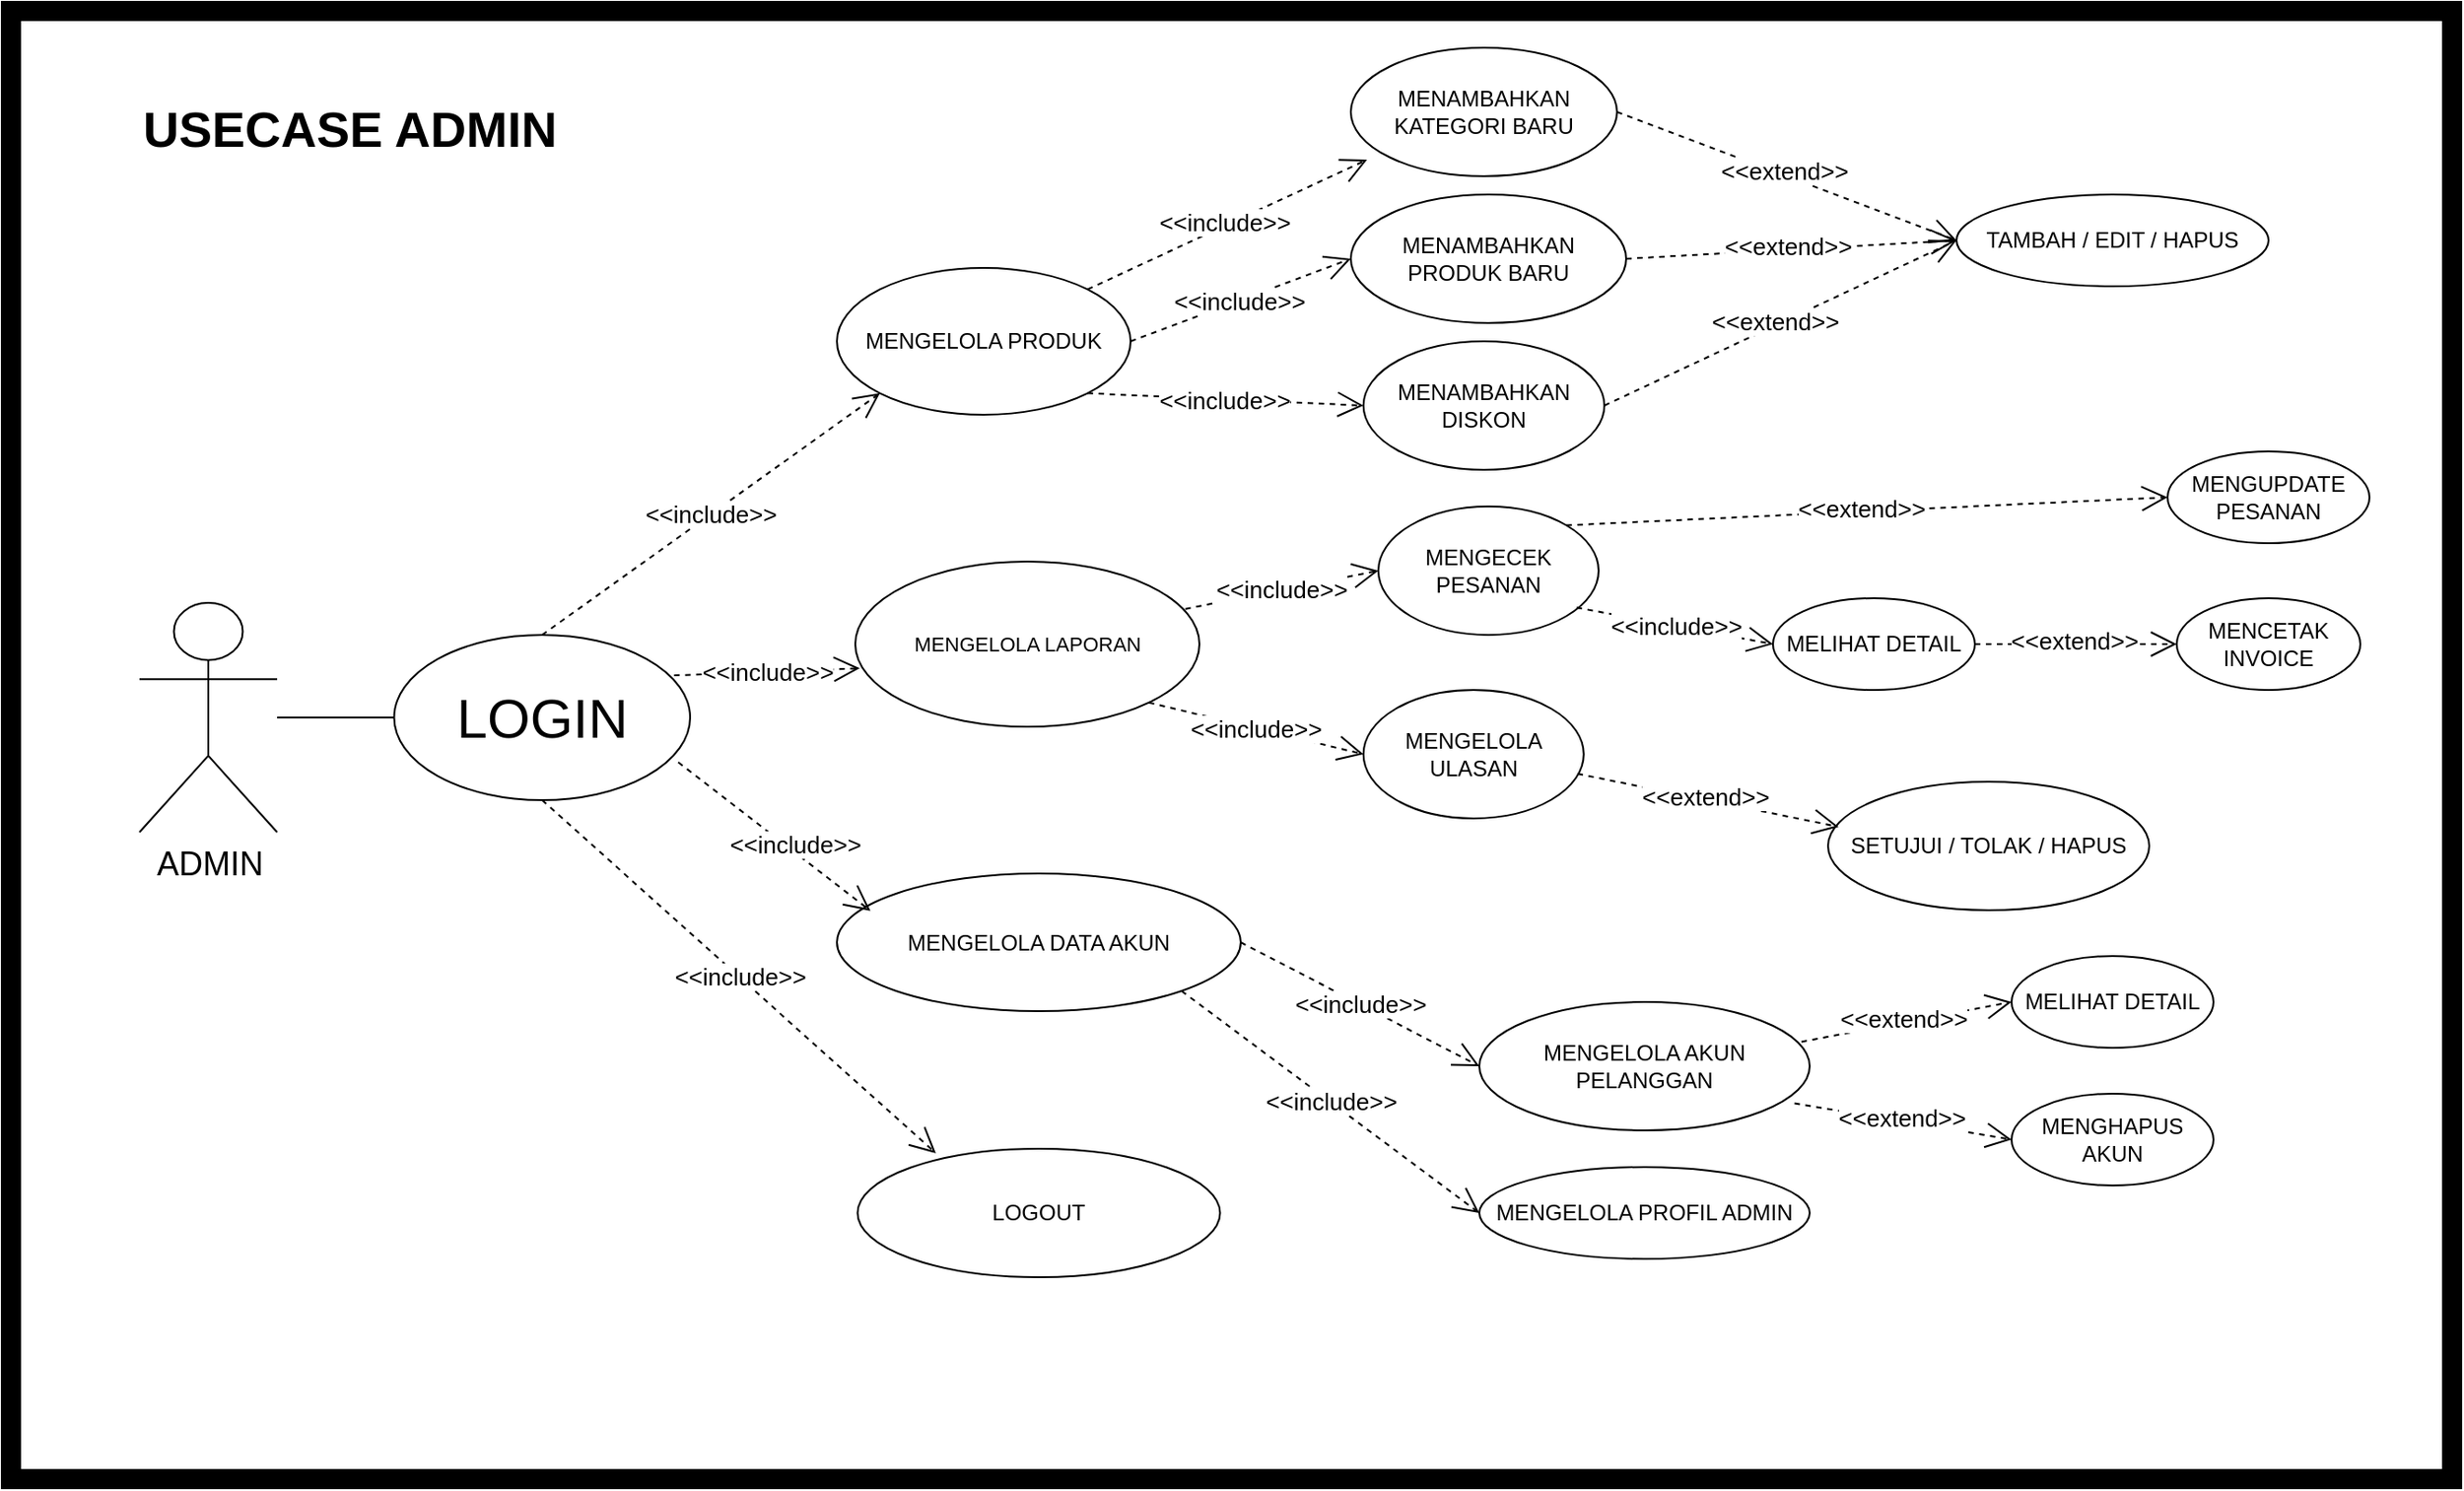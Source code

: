<mxfile version="28.0.4">
  <diagram name="Page-1" id="vsjgLQwmqed2psNZYAjL">
    <mxGraphModel dx="2525" dy="1013" grid="1" gridSize="10" guides="1" tooltips="1" connect="1" arrows="1" fold="1" page="1" pageScale="1" pageWidth="850" pageHeight="1100" math="0" shadow="0">
      <root>
        <mxCell id="0" />
        <mxCell id="1" parent="0" />
        <mxCell id="lJtKsZQsu0vlG41G_ERD-55" value="" style="rounded=0;whiteSpace=wrap;html=1;strokeWidth=11;movable=1;resizable=1;rotatable=1;deletable=1;editable=1;locked=0;connectable=1;" vertex="1" parent="1">
          <mxGeometry x="-560" y="10" width="1330" height="800" as="geometry" />
        </mxCell>
        <mxCell id="q2qVyUIZ0IaHbk6gNvJJ-5" value="MENGELOLA PRODUK" style="ellipse;whiteSpace=wrap;html=1;" parent="1" vertex="1">
          <mxGeometry x="-110" y="150" width="160" height="80" as="geometry" />
        </mxCell>
        <mxCell id="q2qVyUIZ0IaHbk6gNvJJ-7" value="MENAMBAHKAN KATEGORI BARU" style="ellipse;whiteSpace=wrap;html=1;" parent="1" vertex="1">
          <mxGeometry x="170" y="30" width="145" height="70" as="geometry" />
        </mxCell>
        <mxCell id="JiwREditaWVhdC1sXxD9-1" value="&lt;span style=&quot;font-size: 11px;&quot;&gt;MENGELOLA LAPORAN&lt;/span&gt;" style="ellipse;whiteSpace=wrap;html=1;" parent="1" vertex="1">
          <mxGeometry x="-100" y="310" width="187.5" height="90" as="geometry" />
        </mxCell>
        <mxCell id="JiwREditaWVhdC1sXxD9-2" value="MENGELOLA DATA AKUN" style="ellipse;whiteSpace=wrap;html=1;" parent="1" vertex="1">
          <mxGeometry x="-110" y="480" width="220" height="75" as="geometry" />
        </mxCell>
        <mxCell id="lJtKsZQsu0vlG41G_ERD-2" value="&lt;font style=&quot;font-size: 18px;&quot;&gt;ADMIN&lt;/font&gt;" style="shape=umlActor;verticalLabelPosition=bottom;verticalAlign=top;html=1;outlineConnect=0;" vertex="1" parent="1">
          <mxGeometry x="-490" y="332.5" width="75" height="125" as="geometry" />
        </mxCell>
        <mxCell id="lJtKsZQsu0vlG41G_ERD-14" value="&lt;font style=&quot;font-size: 30px;&quot;&gt;LOGIN&lt;/font&gt;" style="ellipse;whiteSpace=wrap;html=1;" vertex="1" parent="1">
          <mxGeometry x="-351.25" y="350" width="161.25" height="90" as="geometry" />
        </mxCell>
        <mxCell id="lJtKsZQsu0vlG41G_ERD-16" value="&lt;font style=&quot;font-size: 13px;&quot;&gt;&amp;lt;&amp;lt;include&amp;gt;&amp;gt;&lt;/font&gt;" style="endArrow=open;endSize=12;dashed=1;html=1;rounded=0;exitX=0.5;exitY=0;exitDx=0;exitDy=0;entryX=0;entryY=1;entryDx=0;entryDy=0;" edge="1" parent="1" source="lJtKsZQsu0vlG41G_ERD-14" target="q2qVyUIZ0IaHbk6gNvJJ-5">
          <mxGeometry width="160" relative="1" as="geometry">
            <mxPoint x="380" y="330" as="sourcePoint" />
            <mxPoint x="540" y="330" as="targetPoint" />
          </mxGeometry>
        </mxCell>
        <mxCell id="lJtKsZQsu0vlG41G_ERD-17" value="&lt;font style=&quot;font-size: 13px;&quot;&gt;&amp;lt;&amp;lt;include&amp;gt;&amp;gt;&lt;/font&gt;" style="endArrow=open;endSize=12;dashed=1;html=1;rounded=0;exitX=0.96;exitY=0.771;exitDx=0;exitDy=0;entryX=0.083;entryY=0.271;entryDx=0;entryDy=0;exitPerimeter=0;entryPerimeter=0;" edge="1" parent="1" source="lJtKsZQsu0vlG41G_ERD-14" target="JiwREditaWVhdC1sXxD9-2">
          <mxGeometry x="0.172" y="3" width="160" relative="1" as="geometry">
            <mxPoint x="260" y="772" as="sourcePoint" />
            <mxPoint x="379" y="670" as="targetPoint" />
            <mxPoint as="offset" />
          </mxGeometry>
        </mxCell>
        <mxCell id="lJtKsZQsu0vlG41G_ERD-19" value="LOGOUT" style="ellipse;whiteSpace=wrap;html=1;" vertex="1" parent="1">
          <mxGeometry x="-98.75" y="630" width="197.5" height="70" as="geometry" />
        </mxCell>
        <mxCell id="lJtKsZQsu0vlG41G_ERD-20" value="&lt;font style=&quot;font-size: 13px;&quot;&gt;&amp;lt;&amp;lt;include&amp;gt;&amp;gt;&lt;/font&gt;" style="endArrow=open;endSize=12;dashed=1;html=1;rounded=0;exitX=0.5;exitY=1;exitDx=0;exitDy=0;entryX=0.216;entryY=0.035;entryDx=0;entryDy=0;entryPerimeter=0;" edge="1" parent="1" source="lJtKsZQsu0vlG41G_ERD-14" target="lJtKsZQsu0vlG41G_ERD-19">
          <mxGeometry width="160" relative="1" as="geometry">
            <mxPoint x="230" y="650" as="sourcePoint" />
            <mxPoint x="407" y="731" as="targetPoint" />
          </mxGeometry>
        </mxCell>
        <mxCell id="lJtKsZQsu0vlG41G_ERD-21" value="&lt;span style=&quot;font-size: 13px;&quot;&gt;&amp;lt;&amp;lt;include&amp;gt;&amp;gt;&lt;/span&gt;" style="endArrow=open;endSize=12;dashed=1;html=1;rounded=0;exitX=1;exitY=0;exitDx=0;exitDy=0;entryX=0.061;entryY=0.872;entryDx=0;entryDy=0;entryPerimeter=0;" edge="1" parent="1" source="q2qVyUIZ0IaHbk6gNvJJ-5" target="q2qVyUIZ0IaHbk6gNvJJ-7">
          <mxGeometry x="-0.02" y="2" width="160" relative="1" as="geometry">
            <mxPoint x="380" y="230" as="sourcePoint" />
            <mxPoint x="563" y="110" as="targetPoint" />
            <mxPoint as="offset" />
          </mxGeometry>
        </mxCell>
        <mxCell id="lJtKsZQsu0vlG41G_ERD-22" value="&lt;font style=&quot;font-size: 13px;&quot;&gt;&amp;lt;&amp;lt;include&amp;gt;&amp;gt;&lt;/font&gt;" style="endArrow=open;endSize=12;dashed=1;html=1;rounded=0;exitX=0.946;exitY=0.245;exitDx=0;exitDy=0;entryX=0.013;entryY=0.646;entryDx=0;entryDy=0;exitPerimeter=0;entryPerimeter=0;" edge="1" parent="1" source="lJtKsZQsu0vlG41G_ERD-14" target="JiwREditaWVhdC1sXxD9-1">
          <mxGeometry width="160" relative="1" as="geometry">
            <mxPoint x="370" y="430" as="sourcePoint" />
            <mxPoint x="553" y="310" as="targetPoint" />
          </mxGeometry>
        </mxCell>
        <mxCell id="lJtKsZQsu0vlG41G_ERD-25" value="&lt;span style=&quot;font-size: 13px;&quot;&gt;&amp;lt;&amp;lt;include&amp;gt;&amp;gt;&lt;/span&gt;" style="endArrow=open;endSize=12;dashed=1;html=1;rounded=0;exitX=1;exitY=0.5;exitDx=0;exitDy=0;entryX=0;entryY=0.5;entryDx=0;entryDy=0;" edge="1" parent="1" source="q2qVyUIZ0IaHbk6gNvJJ-5" target="lJtKsZQsu0vlG41G_ERD-24">
          <mxGeometry x="-0.02" width="160" relative="1" as="geometry">
            <mxPoint x="590" y="236" as="sourcePoint" />
            <mxPoint x="738" y="200" as="targetPoint" />
            <mxPoint as="offset" />
          </mxGeometry>
        </mxCell>
        <mxCell id="lJtKsZQsu0vlG41G_ERD-26" value="MENAMBAHKAN DISKON" style="ellipse;whiteSpace=wrap;html=1;" vertex="1" parent="1">
          <mxGeometry x="176.88" y="190" width="131.25" height="70" as="geometry" />
        </mxCell>
        <mxCell id="lJtKsZQsu0vlG41G_ERD-28" value="MENGECEK PESANAN" style="ellipse;whiteSpace=wrap;html=1;" vertex="1" parent="1">
          <mxGeometry x="185" y="280" width="120" height="70" as="geometry" />
        </mxCell>
        <mxCell id="lJtKsZQsu0vlG41G_ERD-32" value="MENGELOLA AKUN PELANGGAN" style="ellipse;whiteSpace=wrap;html=1;" vertex="1" parent="1">
          <mxGeometry x="240" y="550" width="180" height="70" as="geometry" />
        </mxCell>
        <mxCell id="lJtKsZQsu0vlG41G_ERD-24" value="MENAMBAHKAN PRODUK BARU" style="ellipse;whiteSpace=wrap;html=1;" vertex="1" parent="1">
          <mxGeometry x="170" y="110" width="150" height="70" as="geometry" />
        </mxCell>
        <mxCell id="lJtKsZQsu0vlG41G_ERD-35" value="MENGELOLA PROFIL ADMIN" style="ellipse;whiteSpace=wrap;html=1;" vertex="1" parent="1">
          <mxGeometry x="240" y="640" width="180" height="50" as="geometry" />
        </mxCell>
        <mxCell id="lJtKsZQsu0vlG41G_ERD-52" value="&lt;span style=&quot;font-size: 13px;&quot;&gt;&amp;lt;&amp;lt;include&amp;gt;&amp;gt;&lt;/span&gt;" style="endArrow=open;endSize=12;dashed=1;html=1;rounded=0;exitX=1;exitY=1;exitDx=0;exitDy=0;entryX=0;entryY=0.5;entryDx=0;entryDy=0;" edge="1" parent="1" source="q2qVyUIZ0IaHbk6gNvJJ-5" target="lJtKsZQsu0vlG41G_ERD-26">
          <mxGeometry width="160" relative="1" as="geometry">
            <mxPoint x="77.5" y="250" as="sourcePoint" />
            <mxPoint x="100" y="250" as="targetPoint" />
          </mxGeometry>
        </mxCell>
        <mxCell id="lJtKsZQsu0vlG41G_ERD-54" value="" style="endArrow=none;html=1;rounded=0;entryX=0;entryY=0.5;entryDx=0;entryDy=0;" edge="1" parent="1" source="lJtKsZQsu0vlG41G_ERD-2" target="lJtKsZQsu0vlG41G_ERD-14">
          <mxGeometry width="50" height="50" relative="1" as="geometry">
            <mxPoint x="-240" y="480" as="sourcePoint" />
            <mxPoint x="-340" y="400" as="targetPoint" />
          </mxGeometry>
        </mxCell>
        <mxCell id="lJtKsZQsu0vlG41G_ERD-56" value="&lt;font style=&quot;font-size: 27px;&quot;&gt;&lt;b&gt;USECASE ADMIN&lt;/b&gt;&lt;/font&gt;" style="text;html=1;align=left;verticalAlign=middle;whiteSpace=wrap;rounded=0;" vertex="1" parent="1">
          <mxGeometry x="-490" y="60" width="260" height="30" as="geometry" />
        </mxCell>
        <mxCell id="lJtKsZQsu0vlG41G_ERD-57" value="TAMBAH / EDIT / HAPUS" style="ellipse;whiteSpace=wrap;html=1;" vertex="1" parent="1">
          <mxGeometry x="500" y="110" width="170" height="50" as="geometry" />
        </mxCell>
        <mxCell id="lJtKsZQsu0vlG41G_ERD-59" value="&lt;span style=&quot;font-size: 13px;&quot;&gt;&amp;lt;&amp;lt;extend&amp;gt;&amp;gt;&lt;/span&gt;" style="endArrow=open;endSize=12;dashed=1;html=1;rounded=0;exitX=1;exitY=0.5;exitDx=0;exitDy=0;entryX=0;entryY=0.5;entryDx=0;entryDy=0;" edge="1" parent="1" source="q2qVyUIZ0IaHbk6gNvJJ-7" target="lJtKsZQsu0vlG41G_ERD-57">
          <mxGeometry x="-0.02" y="2" width="160" relative="1" as="geometry">
            <mxPoint x="360" y="181" as="sourcePoint" />
            <mxPoint x="512" y="110" as="targetPoint" />
            <mxPoint as="offset" />
          </mxGeometry>
        </mxCell>
        <mxCell id="lJtKsZQsu0vlG41G_ERD-60" value="&lt;span style=&quot;font-size: 13px;&quot;&gt;&amp;lt;&amp;lt;extend&amp;gt;&amp;gt;&lt;/span&gt;" style="endArrow=open;endSize=12;dashed=1;html=1;rounded=0;exitX=1;exitY=0.5;exitDx=0;exitDy=0;entryX=0;entryY=0.5;entryDx=0;entryDy=0;" edge="1" parent="1" source="lJtKsZQsu0vlG41G_ERD-24" target="lJtKsZQsu0vlG41G_ERD-57">
          <mxGeometry x="-0.02" y="2" width="160" relative="1" as="geometry">
            <mxPoint x="340" y="120" as="sourcePoint" />
            <mxPoint x="450" y="160" as="targetPoint" />
            <mxPoint as="offset" />
          </mxGeometry>
        </mxCell>
        <mxCell id="lJtKsZQsu0vlG41G_ERD-61" value="&lt;span style=&quot;font-size: 13px;&quot;&gt;&amp;lt;&amp;lt;extend&amp;gt;&amp;gt;&lt;/span&gt;" style="endArrow=open;endSize=12;dashed=1;html=1;rounded=0;exitX=1;exitY=0.5;exitDx=0;exitDy=0;entryX=0;entryY=0.5;entryDx=0;entryDy=0;" edge="1" parent="1" source="lJtKsZQsu0vlG41G_ERD-26" target="lJtKsZQsu0vlG41G_ERD-57">
          <mxGeometry x="-0.02" y="2" width="160" relative="1" as="geometry">
            <mxPoint x="340" y="240" as="sourcePoint" />
            <mxPoint x="445" y="200" as="targetPoint" />
            <mxPoint as="offset" />
          </mxGeometry>
        </mxCell>
        <mxCell id="lJtKsZQsu0vlG41G_ERD-62" value="&lt;span style=&quot;font-size: 13px;&quot;&gt;&amp;lt;&amp;lt;include&amp;gt;&amp;gt;&lt;/span&gt;" style="endArrow=open;endSize=12;dashed=1;html=1;rounded=0;exitX=0.959;exitY=0.287;exitDx=0;exitDy=0;entryX=0;entryY=0.5;entryDx=0;entryDy=0;exitPerimeter=0;" edge="1" parent="1" source="JiwREditaWVhdC1sXxD9-1" target="lJtKsZQsu0vlG41G_ERD-28">
          <mxGeometry width="160" relative="1" as="geometry">
            <mxPoint x="150" y="380" as="sourcePoint" />
            <mxPoint x="300" y="387" as="targetPoint" />
          </mxGeometry>
        </mxCell>
        <mxCell id="lJtKsZQsu0vlG41G_ERD-63" value="&lt;span style=&quot;font-size: 13px;&quot;&gt;&amp;lt;&amp;lt;extend&amp;gt;&amp;gt;&lt;/span&gt;" style="endArrow=open;endSize=12;dashed=1;html=1;rounded=0;exitX=1;exitY=0;exitDx=0;exitDy=0;entryX=0;entryY=0.5;entryDx=0;entryDy=0;" edge="1" parent="1" source="lJtKsZQsu0vlG41G_ERD-28" target="lJtKsZQsu0vlG41G_ERD-64">
          <mxGeometry x="-0.02" y="2" width="160" relative="1" as="geometry">
            <mxPoint x="430" y="320" as="sourcePoint" />
            <mxPoint x="420" y="315" as="targetPoint" />
            <mxPoint as="offset" />
          </mxGeometry>
        </mxCell>
        <mxCell id="lJtKsZQsu0vlG41G_ERD-64" value="MENGUPDATE PESANAN" style="ellipse;whiteSpace=wrap;html=1;" vertex="1" parent="1">
          <mxGeometry x="615" y="250" width="110" height="50" as="geometry" />
        </mxCell>
        <mxCell id="lJtKsZQsu0vlG41G_ERD-65" value="MELIHAT DETAIL" style="ellipse;whiteSpace=wrap;html=1;" vertex="1" parent="1">
          <mxGeometry x="400" y="330" width="110" height="50" as="geometry" />
        </mxCell>
        <mxCell id="lJtKsZQsu0vlG41G_ERD-66" value="&lt;span style=&quot;font-size: 13px;&quot;&gt;&amp;lt;&amp;lt;include&amp;gt;&amp;gt;&lt;/span&gt;" style="endArrow=open;endSize=12;dashed=1;html=1;rounded=0;exitX=0.9;exitY=0.787;exitDx=0;exitDy=0;entryX=0;entryY=0.5;entryDx=0;entryDy=0;exitPerimeter=0;" edge="1" parent="1" source="lJtKsZQsu0vlG41G_ERD-28" target="lJtKsZQsu0vlG41G_ERD-65">
          <mxGeometry width="160" relative="1" as="geometry">
            <mxPoint x="370" y="381" as="sourcePoint" />
            <mxPoint x="490" y="360" as="targetPoint" />
          </mxGeometry>
        </mxCell>
        <mxCell id="lJtKsZQsu0vlG41G_ERD-67" value="&lt;span style=&quot;font-size: 13px;&quot;&gt;&amp;lt;&amp;lt;extend&amp;gt;&amp;gt;&lt;/span&gt;" style="endArrow=open;endSize=12;dashed=1;html=1;rounded=0;exitX=1;exitY=0.5;exitDx=0;exitDy=0;entryX=0;entryY=0.5;entryDx=0;entryDy=0;" edge="1" parent="1" source="lJtKsZQsu0vlG41G_ERD-65" target="lJtKsZQsu0vlG41G_ERD-68">
          <mxGeometry x="-0.02" y="2" width="160" relative="1" as="geometry">
            <mxPoint x="640" y="406" as="sourcePoint" />
            <mxPoint x="640" y="355" as="targetPoint" />
            <mxPoint as="offset" />
          </mxGeometry>
        </mxCell>
        <mxCell id="lJtKsZQsu0vlG41G_ERD-68" value="MENCETAK INVOICE" style="ellipse;whiteSpace=wrap;html=1;" vertex="1" parent="1">
          <mxGeometry x="620" y="330" width="100" height="50" as="geometry" />
        </mxCell>
        <mxCell id="lJtKsZQsu0vlG41G_ERD-69" value="MENGELOLA&lt;div&gt;ULASAN&lt;/div&gt;" style="ellipse;whiteSpace=wrap;html=1;" vertex="1" parent="1">
          <mxGeometry x="176.88" y="380" width="120" height="70" as="geometry" />
        </mxCell>
        <mxCell id="lJtKsZQsu0vlG41G_ERD-72" value="&lt;span style=&quot;font-size: 13px;&quot;&gt;&amp;lt;&amp;lt;include&amp;gt;&amp;gt;&lt;/span&gt;" style="endArrow=open;endSize=12;dashed=1;html=1;rounded=0;exitX=1;exitY=1;exitDx=0;exitDy=0;entryX=0;entryY=0.5;entryDx=0;entryDy=0;" edge="1" parent="1" source="JiwREditaWVhdC1sXxD9-1" target="lJtKsZQsu0vlG41G_ERD-69">
          <mxGeometry width="160" relative="1" as="geometry">
            <mxPoint x="90" y="421" as="sourcePoint" />
            <mxPoint x="195" y="400" as="targetPoint" />
          </mxGeometry>
        </mxCell>
        <mxCell id="lJtKsZQsu0vlG41G_ERD-73" value="SETUJUI / TOLAK / HAPUS" style="ellipse;whiteSpace=wrap;html=1;" vertex="1" parent="1">
          <mxGeometry x="430" y="430" width="175" height="70" as="geometry" />
        </mxCell>
        <mxCell id="lJtKsZQsu0vlG41G_ERD-74" value="&lt;span style=&quot;font-size: 13px;&quot;&gt;&amp;lt;&amp;lt;extend&amp;gt;&amp;gt;&lt;/span&gt;" style="endArrow=open;endSize=12;dashed=1;html=1;rounded=0;entryX=0.033;entryY=0.351;entryDx=0;entryDy=0;exitX=0.972;exitY=0.652;exitDx=0;exitDy=0;exitPerimeter=0;entryPerimeter=0;" edge="1" parent="1" source="lJtKsZQsu0vlG41G_ERD-69" target="lJtKsZQsu0vlG41G_ERD-73">
          <mxGeometry x="-0.02" y="2" width="160" relative="1" as="geometry">
            <mxPoint x="320" y="430" as="sourcePoint" />
            <mxPoint x="657" y="410" as="targetPoint" />
            <mxPoint as="offset" />
          </mxGeometry>
        </mxCell>
        <mxCell id="lJtKsZQsu0vlG41G_ERD-75" value="&lt;span style=&quot;font-size: 13px;&quot;&gt;&amp;lt;&amp;lt;include&amp;gt;&amp;gt;&lt;/span&gt;" style="endArrow=open;endSize=12;dashed=1;html=1;rounded=0;exitX=1;exitY=0.5;exitDx=0;exitDy=0;entryX=0;entryY=0.5;entryDx=0;entryDy=0;" edge="1" parent="1" source="JiwREditaWVhdC1sXxD9-2" target="lJtKsZQsu0vlG41G_ERD-32">
          <mxGeometry width="160" relative="1" as="geometry">
            <mxPoint x="190" y="590" as="sourcePoint" />
            <mxPoint x="306" y="618" as="targetPoint" />
          </mxGeometry>
        </mxCell>
        <mxCell id="lJtKsZQsu0vlG41G_ERD-76" value="&lt;span style=&quot;font-size: 13px;&quot;&gt;&amp;lt;&amp;lt;include&amp;gt;&amp;gt;&lt;/span&gt;" style="endArrow=open;endSize=12;dashed=1;html=1;rounded=0;exitX=1;exitY=1;exitDx=0;exitDy=0;entryX=0;entryY=0.5;entryDx=0;entryDy=0;" edge="1" parent="1" source="JiwREditaWVhdC1sXxD9-2" target="lJtKsZQsu0vlG41G_ERD-35">
          <mxGeometry width="160" relative="1" as="geometry">
            <mxPoint x="100" y="630" as="sourcePoint" />
            <mxPoint x="230" y="662" as="targetPoint" />
          </mxGeometry>
        </mxCell>
        <mxCell id="lJtKsZQsu0vlG41G_ERD-77" value="&lt;span style=&quot;font-size: 13px;&quot;&gt;&amp;lt;&amp;lt;extend&amp;gt;&amp;gt;&lt;/span&gt;" style="endArrow=open;endSize=12;dashed=1;html=1;rounded=0;exitX=0.975;exitY=0.31;exitDx=0;exitDy=0;exitPerimeter=0;entryX=0;entryY=0.5;entryDx=0;entryDy=0;" edge="1" parent="1" source="lJtKsZQsu0vlG41G_ERD-32" target="lJtKsZQsu0vlG41G_ERD-78">
          <mxGeometry x="-0.02" y="2" width="160" relative="1" as="geometry">
            <mxPoint x="530" y="570" as="sourcePoint" />
            <mxPoint x="520" y="550" as="targetPoint" />
            <mxPoint as="offset" />
          </mxGeometry>
        </mxCell>
        <mxCell id="lJtKsZQsu0vlG41G_ERD-78" value="MELIHAT DETAIL" style="ellipse;whiteSpace=wrap;html=1;" vertex="1" parent="1">
          <mxGeometry x="530" y="525" width="110" height="50" as="geometry" />
        </mxCell>
        <mxCell id="lJtKsZQsu0vlG41G_ERD-79" value="&lt;span style=&quot;font-size: 13px;&quot;&gt;&amp;lt;&amp;lt;extend&amp;gt;&amp;gt;&lt;/span&gt;" style="endArrow=open;endSize=12;dashed=1;html=1;rounded=0;exitX=0.954;exitY=0.789;exitDx=0;exitDy=0;exitPerimeter=0;entryX=0;entryY=0.5;entryDx=0;entryDy=0;" edge="1" parent="1" source="lJtKsZQsu0vlG41G_ERD-32" target="lJtKsZQsu0vlG41G_ERD-80">
          <mxGeometry x="-0.02" y="2" width="160" relative="1" as="geometry">
            <mxPoint x="490" y="652" as="sourcePoint" />
            <mxPoint x="530" y="610" as="targetPoint" />
            <mxPoint as="offset" />
          </mxGeometry>
        </mxCell>
        <mxCell id="lJtKsZQsu0vlG41G_ERD-80" value="MENGHAPUS AKUN" style="ellipse;whiteSpace=wrap;html=1;" vertex="1" parent="1">
          <mxGeometry x="530" y="600" width="110" height="50" as="geometry" />
        </mxCell>
      </root>
    </mxGraphModel>
  </diagram>
</mxfile>
